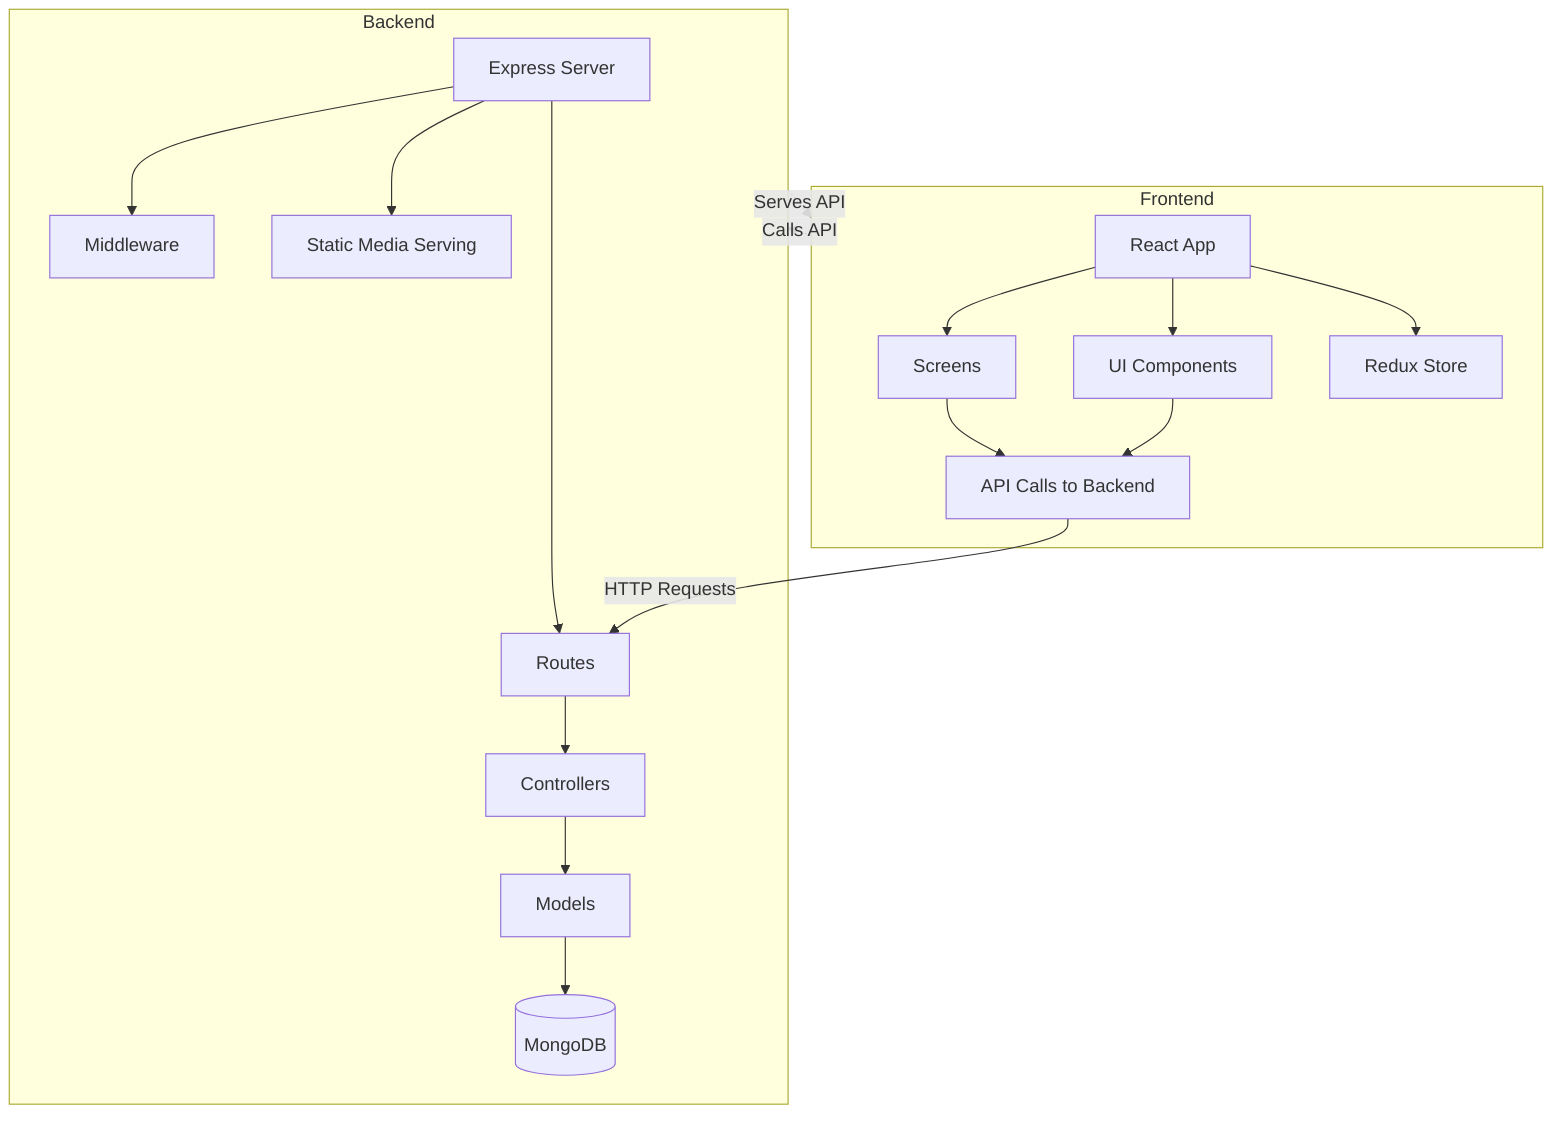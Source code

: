 graph TD
  subgraph Backend
    ES[Express Server]
    DB[(MongoDB)]
    Models[Models]
    Controllers[Controllers]
    Routes[Routes]
    Middleware[Middleware]
    Media[Static Media Serving]

    ES --> Middleware
    ES --> Routes
    Routes --> Controllers
    Controllers --> Models
    Models --> DB
    ES --> Media
  end

  subgraph Frontend
    ReactApp[React App]
    Screens[Screens]
    Components[UI Components]
    Redux[Redux Store]
    API[API Calls to Backend]

    ReactApp --> Screens
    ReactApp --> Components
    ReactApp --> Redux
    Screens --> API
    Components --> API
    API -->|HTTP Requests| Routes
  end

  Backend -.->|Serves API| Frontend
  Frontend -.->|Calls API| Backend